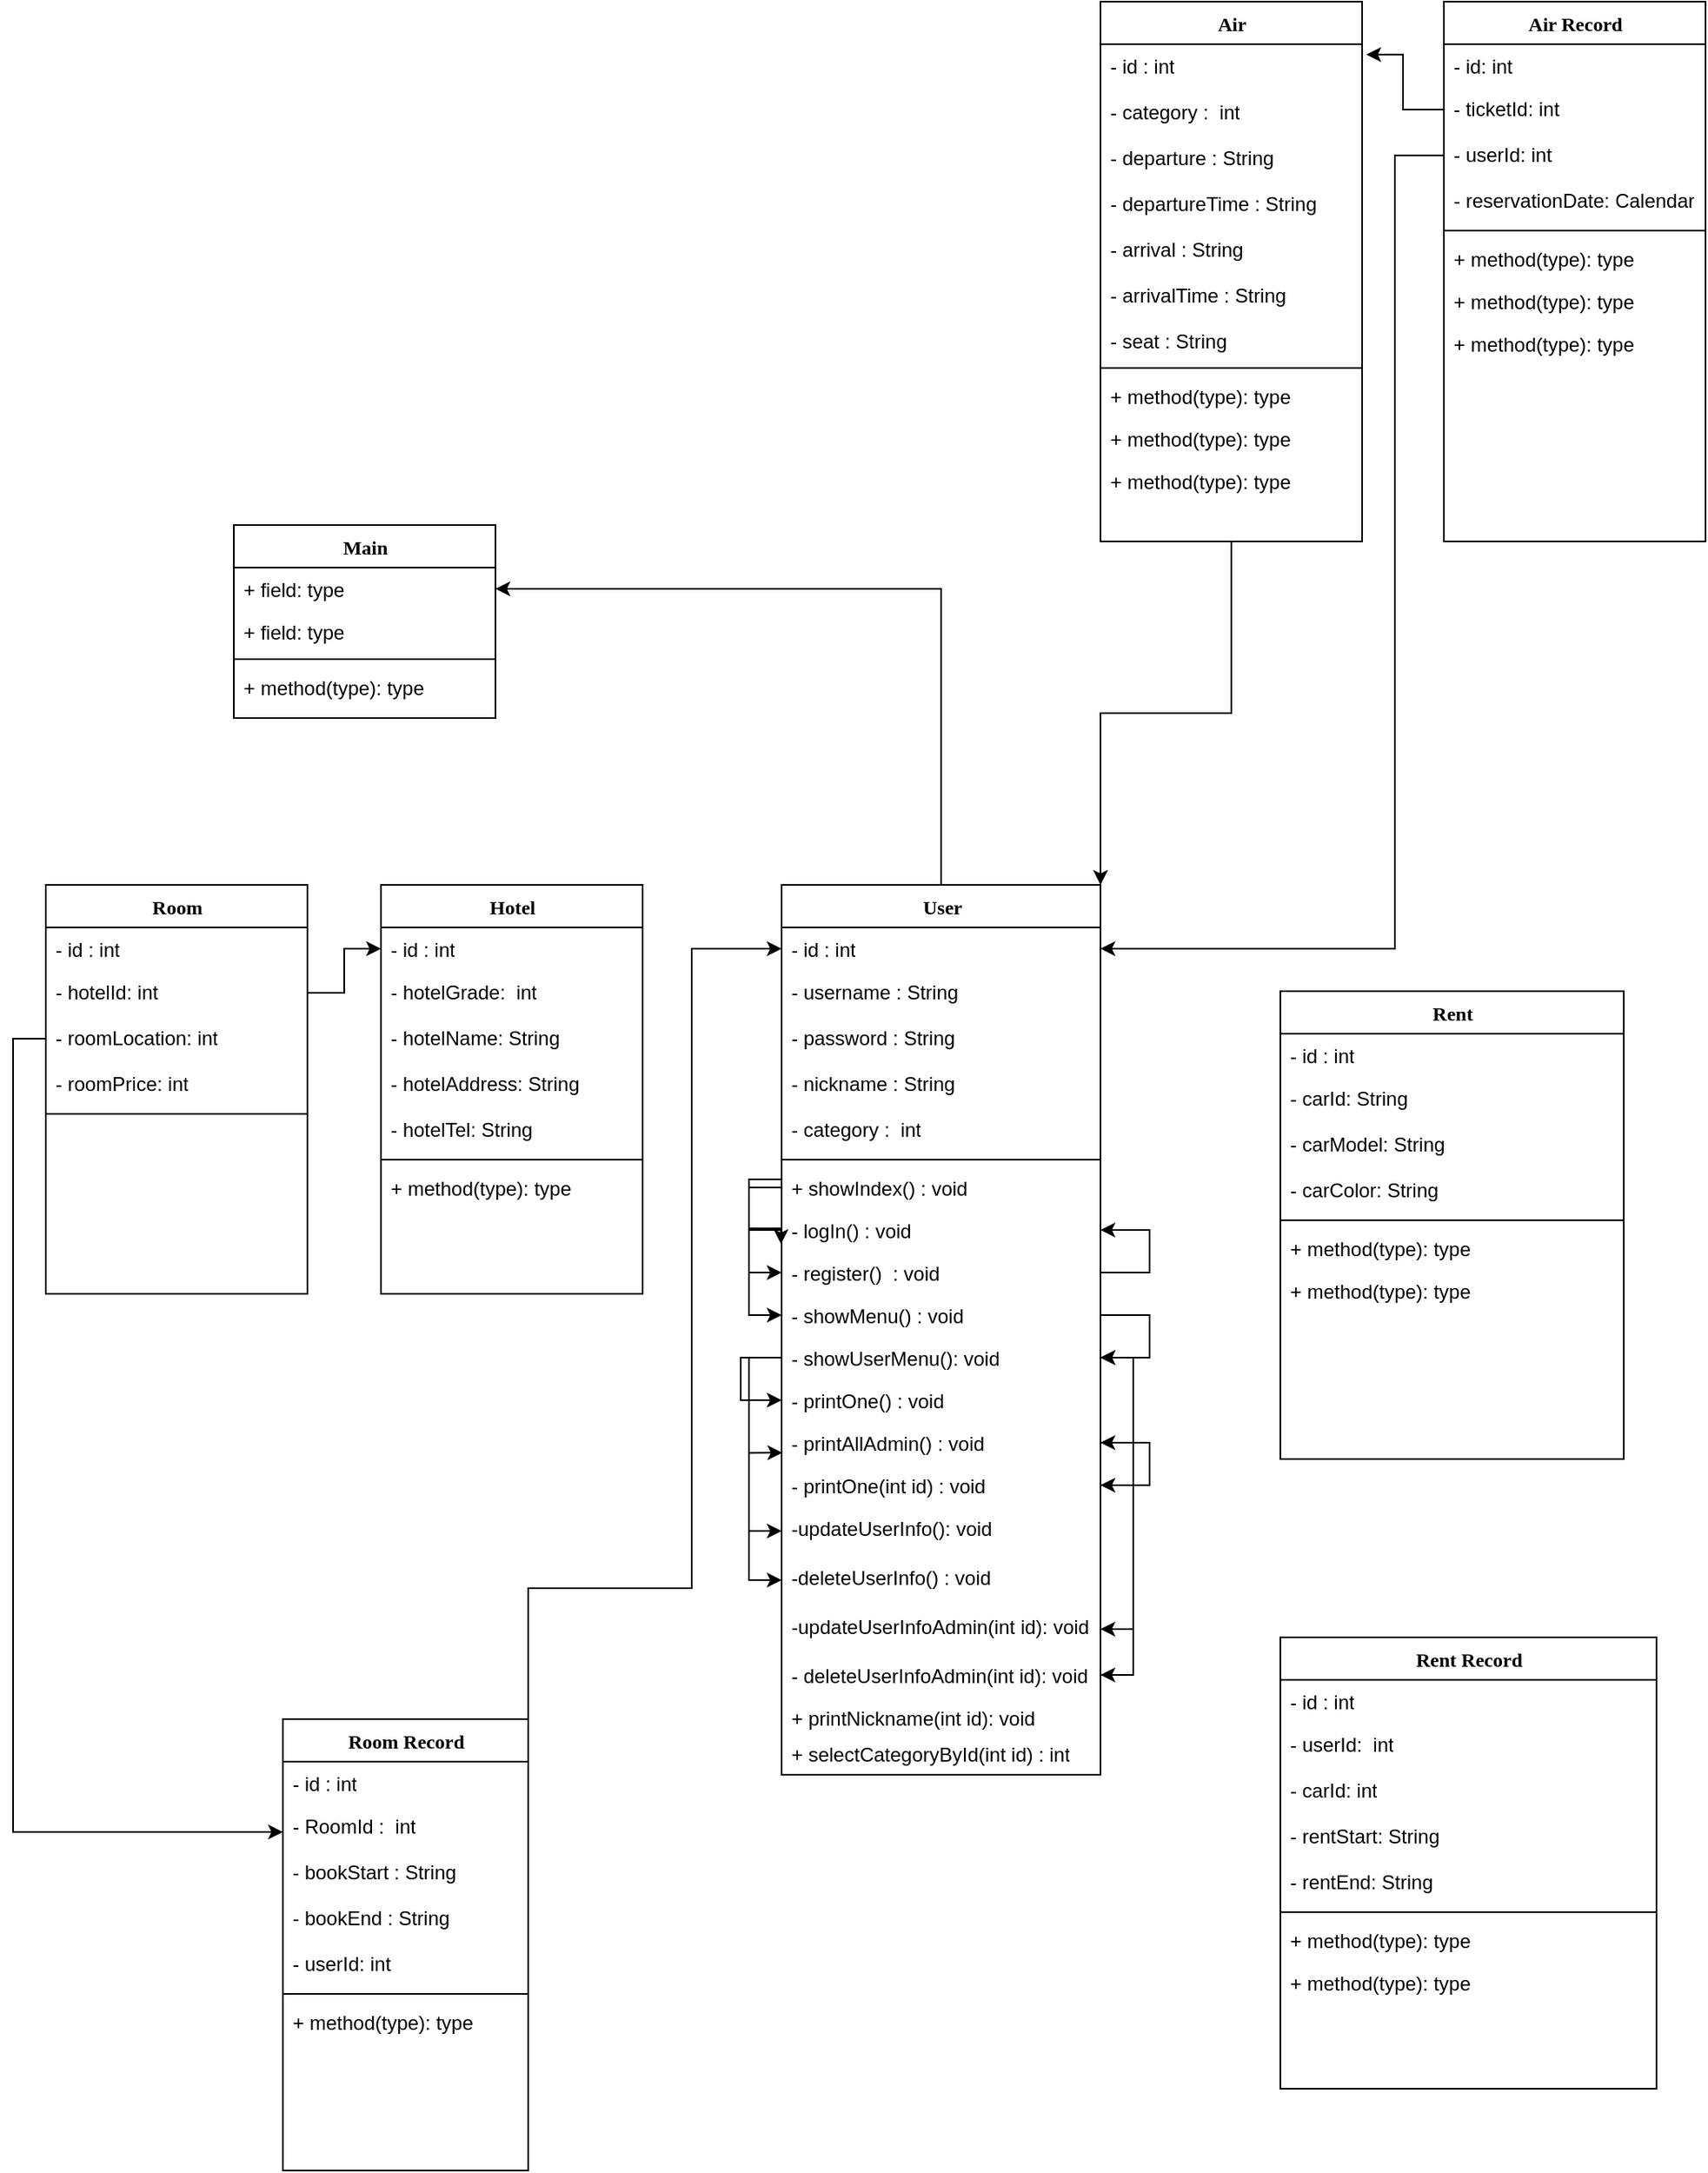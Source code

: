 <mxfile version="17.2.4" type="github">
  <diagram name="Page-1" id="6133507b-19e7-1e82-6fc7-422aa6c4b21f">
    <mxGraphModel dx="2246" dy="1398" grid="1" gridSize="10" guides="1" tooltips="1" connect="1" arrows="1" fold="1" page="1" pageScale="1" pageWidth="1100" pageHeight="850" background="none" math="0" shadow="0">
      <root>
        <mxCell id="0" />
        <mxCell id="1" parent="0" />
        <mxCell id="235556782a83e6d0-1" value="Room Record" style="swimlane;html=1;fontStyle=1;align=center;verticalAlign=top;childLayout=stackLayout;horizontal=1;startSize=26;horizontalStack=0;resizeParent=1;resizeLast=0;collapsible=1;marginBottom=0;swimlaneFillColor=#ffffff;rounded=0;shadow=0;comic=0;labelBackgroundColor=none;strokeWidth=1;fillColor=none;fontFamily=Verdana;fontSize=12" parent="1" vertex="1">
          <mxGeometry x="170" y="870" width="150" height="276" as="geometry" />
        </mxCell>
        <mxCell id="_0c4o1B5KgxvpBEdfp1l-68" value="- id : int" style="text;html=1;strokeColor=none;fillColor=none;align=left;verticalAlign=top;spacingLeft=4;spacingRight=4;whiteSpace=wrap;overflow=hidden;rotatable=0;points=[[0,0.5],[1,0.5]];portConstraint=eastwest;" vertex="1" parent="235556782a83e6d0-1">
          <mxGeometry y="26" width="150" height="26" as="geometry" />
        </mxCell>
        <mxCell id="_0c4o1B5KgxvpBEdfp1l-69" value="- RoomId :&amp;nbsp; int" style="text;html=1;strokeColor=none;fillColor=none;align=left;verticalAlign=top;spacingLeft=4;spacingRight=4;whiteSpace=wrap;overflow=hidden;rotatable=0;points=[[0,0.5],[1,0.5]];portConstraint=eastwest;" vertex="1" parent="235556782a83e6d0-1">
          <mxGeometry y="52" width="150" height="28" as="geometry" />
        </mxCell>
        <mxCell id="_0c4o1B5KgxvpBEdfp1l-72" value="- bookStart :&amp;nbsp;String" style="text;html=1;strokeColor=none;fillColor=none;align=left;verticalAlign=top;spacingLeft=4;spacingRight=4;whiteSpace=wrap;overflow=hidden;rotatable=0;points=[[0,0.5],[1,0.5]];portConstraint=eastwest;" vertex="1" parent="235556782a83e6d0-1">
          <mxGeometry y="80" width="150" height="28" as="geometry" />
        </mxCell>
        <mxCell id="_0c4o1B5KgxvpBEdfp1l-71" value="- bookEnd :&amp;nbsp;String" style="text;html=1;strokeColor=none;fillColor=none;align=left;verticalAlign=top;spacingLeft=4;spacingRight=4;whiteSpace=wrap;overflow=hidden;rotatable=0;points=[[0,0.5],[1,0.5]];portConstraint=eastwest;" vertex="1" parent="235556782a83e6d0-1">
          <mxGeometry y="108" width="150" height="28" as="geometry" />
        </mxCell>
        <mxCell id="_0c4o1B5KgxvpBEdfp1l-70" value="- userId: int&lt;span&gt;&lt;/span&gt;" style="text;html=1;strokeColor=none;fillColor=none;align=left;verticalAlign=top;spacingLeft=4;spacingRight=4;whiteSpace=wrap;overflow=hidden;rotatable=0;points=[[0,0.5],[1,0.5]];portConstraint=eastwest;" vertex="1" parent="235556782a83e6d0-1">
          <mxGeometry y="136" width="150" height="28" as="geometry" />
        </mxCell>
        <mxCell id="235556782a83e6d0-6" value="" style="line;html=1;strokeWidth=1;fillColor=none;align=left;verticalAlign=middle;spacingTop=-1;spacingLeft=3;spacingRight=3;rotatable=0;labelPosition=right;points=[];portConstraint=eastwest;" parent="235556782a83e6d0-1" vertex="1">
          <mxGeometry y="164" width="150" height="8" as="geometry" />
        </mxCell>
        <mxCell id="235556782a83e6d0-7" value="+ method(type): type" style="text;html=1;strokeColor=none;fillColor=none;align=left;verticalAlign=top;spacingLeft=4;spacingRight=4;whiteSpace=wrap;overflow=hidden;rotatable=0;points=[[0,0.5],[1,0.5]];portConstraint=eastwest;" parent="235556782a83e6d0-1" vertex="1">
          <mxGeometry y="172" width="150" height="26" as="geometry" />
        </mxCell>
        <mxCell id="iSK817gtKvxIzdDeoUnY-23" style="edgeStyle=orthogonalEdgeStyle;rounded=0;orthogonalLoop=1;jettySize=auto;html=1;entryX=1;entryY=0.5;entryDx=0;entryDy=0;" parent="1" source="78961159f06e98e8-17" target="iSK817gtKvxIzdDeoUnY-15" edge="1">
          <mxGeometry relative="1" as="geometry" />
        </mxCell>
        <mxCell id="78961159f06e98e8-17" value="User" style="swimlane;html=1;fontStyle=1;align=center;verticalAlign=top;childLayout=stackLayout;horizontal=1;startSize=26;horizontalStack=0;resizeParent=1;resizeLast=0;collapsible=1;marginBottom=0;swimlaneFillColor=#ffffff;rounded=0;shadow=0;comic=0;labelBackgroundColor=none;strokeWidth=1;fillColor=none;fontFamily=Verdana;fontSize=12" parent="1" vertex="1">
          <mxGeometry x="475" y="360" width="195" height="544" as="geometry">
            <mxRectangle x="480" y="420" width="60" height="26" as="alternateBounds" />
          </mxGeometry>
        </mxCell>
        <mxCell id="78961159f06e98e8-23" value="- id : int" style="text;html=1;strokeColor=none;fillColor=none;align=left;verticalAlign=top;spacingLeft=4;spacingRight=4;whiteSpace=wrap;overflow=hidden;rotatable=0;points=[[0,0.5],[1,0.5]];portConstraint=eastwest;" parent="78961159f06e98e8-17" vertex="1">
          <mxGeometry y="26" width="195" height="26" as="geometry" />
        </mxCell>
        <mxCell id="78961159f06e98e8-24" value="- username :&amp;nbsp;String&lt;br&gt;&lt;br&gt;" style="text;html=1;strokeColor=none;fillColor=none;align=left;verticalAlign=top;spacingLeft=4;spacingRight=4;whiteSpace=wrap;overflow=hidden;rotatable=0;points=[[0,0.5],[1,0.5]];portConstraint=eastwest;" parent="78961159f06e98e8-17" vertex="1">
          <mxGeometry y="52" width="195" height="28" as="geometry" />
        </mxCell>
        <mxCell id="_0c4o1B5KgxvpBEdfp1l-8" value="- password :&amp;nbsp;String" style="text;html=1;strokeColor=none;fillColor=none;align=left;verticalAlign=top;spacingLeft=4;spacingRight=4;whiteSpace=wrap;overflow=hidden;rotatable=0;points=[[0,0.5],[1,0.5]];portConstraint=eastwest;" vertex="1" parent="78961159f06e98e8-17">
          <mxGeometry y="80" width="195" height="28" as="geometry" />
        </mxCell>
        <mxCell id="_0c4o1B5KgxvpBEdfp1l-7" value="- nickname :&amp;nbsp;String&lt;span style=&quot;white-space: pre&quot;&gt;	&lt;/span&gt;&lt;span style=&quot;white-space: pre&quot;&gt;	&lt;/span&gt;" style="text;html=1;strokeColor=none;fillColor=none;align=left;verticalAlign=top;spacingLeft=4;spacingRight=4;whiteSpace=wrap;overflow=hidden;rotatable=0;points=[[0,0.5],[1,0.5]];portConstraint=eastwest;" vertex="1" parent="78961159f06e98e8-17">
          <mxGeometry y="108" width="195" height="28" as="geometry" />
        </mxCell>
        <mxCell id="_0c4o1B5KgxvpBEdfp1l-6" value="- category :&amp;nbsp; int" style="text;html=1;strokeColor=none;fillColor=none;align=left;verticalAlign=top;spacingLeft=4;spacingRight=4;whiteSpace=wrap;overflow=hidden;rotatable=0;points=[[0,0.5],[1,0.5]];portConstraint=eastwest;" vertex="1" parent="78961159f06e98e8-17">
          <mxGeometry y="136" width="195" height="28" as="geometry" />
        </mxCell>
        <mxCell id="78961159f06e98e8-19" value="" style="line;html=1;strokeWidth=1;fillColor=none;align=left;verticalAlign=middle;spacingTop=-1;spacingLeft=3;spacingRight=3;rotatable=0;labelPosition=right;points=[];portConstraint=eastwest;" parent="78961159f06e98e8-17" vertex="1">
          <mxGeometry y="164" width="195" height="8" as="geometry" />
        </mxCell>
        <mxCell id="_0c4o1B5KgxvpBEdfp1l-23" style="edgeStyle=orthogonalEdgeStyle;rounded=0;orthogonalLoop=1;jettySize=auto;html=1;entryX=-0.002;entryY=0.83;entryDx=0;entryDy=0;entryPerimeter=0;" edge="1" parent="78961159f06e98e8-17" source="78961159f06e98e8-27" target="_0c4o1B5KgxvpBEdfp1l-9">
          <mxGeometry relative="1" as="geometry">
            <Array as="points">
              <mxPoint x="-20" y="180" />
              <mxPoint x="-20" y="210" />
              <mxPoint y="210" />
            </Array>
          </mxGeometry>
        </mxCell>
        <mxCell id="_0c4o1B5KgxvpBEdfp1l-24" style="edgeStyle=orthogonalEdgeStyle;rounded=0;orthogonalLoop=1;jettySize=auto;html=1;exitX=0;exitY=0.5;exitDx=0;exitDy=0;entryX=0;entryY=0.5;entryDx=0;entryDy=0;" edge="1" parent="78961159f06e98e8-17" source="78961159f06e98e8-27" target="_0c4o1B5KgxvpBEdfp1l-11">
          <mxGeometry relative="1" as="geometry" />
        </mxCell>
        <mxCell id="78961159f06e98e8-27" value="+ showIndex() : void" style="text;html=1;strokeColor=none;fillColor=none;align=left;verticalAlign=top;spacingLeft=4;spacingRight=4;whiteSpace=wrap;overflow=hidden;rotatable=0;points=[[0,0.5],[1,0.5]];portConstraint=eastwest;" parent="78961159f06e98e8-17" vertex="1">
          <mxGeometry y="172" width="195" height="26" as="geometry" />
        </mxCell>
        <mxCell id="_0c4o1B5KgxvpBEdfp1l-26" style="edgeStyle=orthogonalEdgeStyle;rounded=0;orthogonalLoop=1;jettySize=auto;html=1;exitX=0;exitY=0.5;exitDx=0;exitDy=0;entryX=0;entryY=0.5;entryDx=0;entryDy=0;" edge="1" parent="78961159f06e98e8-17" source="_0c4o1B5KgxvpBEdfp1l-9" target="_0c4o1B5KgxvpBEdfp1l-10">
          <mxGeometry relative="1" as="geometry" />
        </mxCell>
        <mxCell id="_0c4o1B5KgxvpBEdfp1l-9" value="-&amp;nbsp;logIn() : void" style="text;html=1;strokeColor=none;fillColor=none;align=left;verticalAlign=top;spacingLeft=4;spacingRight=4;whiteSpace=wrap;overflow=hidden;rotatable=0;points=[[0,0.5],[1,0.5]];portConstraint=eastwest;" vertex="1" parent="78961159f06e98e8-17">
          <mxGeometry y="198" width="195" height="26" as="geometry" />
        </mxCell>
        <mxCell id="_0c4o1B5KgxvpBEdfp1l-25" style="edgeStyle=orthogonalEdgeStyle;rounded=0;orthogonalLoop=1;jettySize=auto;html=1;exitX=1;exitY=0.5;exitDx=0;exitDy=0;entryX=1;entryY=0.5;entryDx=0;entryDy=0;" edge="1" parent="78961159f06e98e8-17" source="_0c4o1B5KgxvpBEdfp1l-11" target="_0c4o1B5KgxvpBEdfp1l-9">
          <mxGeometry relative="1" as="geometry">
            <Array as="points">
              <mxPoint x="225" y="237" />
              <mxPoint x="225" y="211" />
            </Array>
          </mxGeometry>
        </mxCell>
        <mxCell id="_0c4o1B5KgxvpBEdfp1l-11" value="-&amp;nbsp;register()&amp;nbsp; : void" style="text;html=1;strokeColor=none;fillColor=none;align=left;verticalAlign=top;spacingLeft=4;spacingRight=4;whiteSpace=wrap;overflow=hidden;rotatable=0;points=[[0,0.5],[1,0.5]];portConstraint=eastwest;" vertex="1" parent="78961159f06e98e8-17">
          <mxGeometry y="224" width="195" height="26" as="geometry" />
        </mxCell>
        <mxCell id="_0c4o1B5KgxvpBEdfp1l-27" style="edgeStyle=orthogonalEdgeStyle;rounded=0;orthogonalLoop=1;jettySize=auto;html=1;exitX=1;exitY=0.5;exitDx=0;exitDy=0;entryX=1;entryY=0.5;entryDx=0;entryDy=0;" edge="1" parent="78961159f06e98e8-17" source="_0c4o1B5KgxvpBEdfp1l-10" target="_0c4o1B5KgxvpBEdfp1l-15">
          <mxGeometry relative="1" as="geometry">
            <Array as="points">
              <mxPoint x="225" y="263" />
              <mxPoint x="225" y="289" />
            </Array>
          </mxGeometry>
        </mxCell>
        <mxCell id="_0c4o1B5KgxvpBEdfp1l-10" value="-&amp;nbsp;showMenu() : void" style="text;html=1;strokeColor=none;fillColor=none;align=left;verticalAlign=top;spacingLeft=4;spacingRight=4;whiteSpace=wrap;overflow=hidden;rotatable=0;points=[[0,0.5],[1,0.5]];portConstraint=eastwest;" vertex="1" parent="78961159f06e98e8-17">
          <mxGeometry y="250" width="195" height="26" as="geometry" />
        </mxCell>
        <mxCell id="_0c4o1B5KgxvpBEdfp1l-28" style="edgeStyle=orthogonalEdgeStyle;rounded=0;orthogonalLoop=1;jettySize=auto;html=1;exitX=0;exitY=0.5;exitDx=0;exitDy=0;entryX=0.002;entryY=0.737;entryDx=0;entryDy=0;entryPerimeter=0;" edge="1" parent="78961159f06e98e8-17" source="_0c4o1B5KgxvpBEdfp1l-15" target="_0c4o1B5KgxvpBEdfp1l-13">
          <mxGeometry relative="1" as="geometry" />
        </mxCell>
        <mxCell id="_0c4o1B5KgxvpBEdfp1l-29" style="edgeStyle=orthogonalEdgeStyle;rounded=0;orthogonalLoop=1;jettySize=auto;html=1;exitX=0;exitY=0.5;exitDx=0;exitDy=0;entryX=0;entryY=0.5;entryDx=0;entryDy=0;" edge="1" parent="78961159f06e98e8-17" source="_0c4o1B5KgxvpBEdfp1l-15" target="_0c4o1B5KgxvpBEdfp1l-21">
          <mxGeometry relative="1" as="geometry" />
        </mxCell>
        <mxCell id="_0c4o1B5KgxvpBEdfp1l-30" style="edgeStyle=orthogonalEdgeStyle;rounded=0;orthogonalLoop=1;jettySize=auto;html=1;exitX=0;exitY=0.5;exitDx=0;exitDy=0;entryX=0;entryY=0.5;entryDx=0;entryDy=0;" edge="1" parent="78961159f06e98e8-17" source="_0c4o1B5KgxvpBEdfp1l-15" target="_0c4o1B5KgxvpBEdfp1l-20">
          <mxGeometry relative="1" as="geometry" />
        </mxCell>
        <mxCell id="_0c4o1B5KgxvpBEdfp1l-33" style="edgeStyle=orthogonalEdgeStyle;rounded=0;orthogonalLoop=1;jettySize=auto;html=1;exitX=0;exitY=0.5;exitDx=0;exitDy=0;entryX=0;entryY=0.5;entryDx=0;entryDy=0;" edge="1" parent="78961159f06e98e8-17" source="_0c4o1B5KgxvpBEdfp1l-15" target="_0c4o1B5KgxvpBEdfp1l-14">
          <mxGeometry relative="1" as="geometry">
            <Array as="points">
              <mxPoint x="-25" y="289" />
              <mxPoint x="-25" y="315" />
            </Array>
          </mxGeometry>
        </mxCell>
        <mxCell id="_0c4o1B5KgxvpBEdfp1l-15" value="-&amp;nbsp;showUserMenu(): void" style="text;html=1;strokeColor=none;fillColor=none;align=left;verticalAlign=top;spacingLeft=4;spacingRight=4;whiteSpace=wrap;overflow=hidden;rotatable=0;points=[[0,0.5],[1,0.5]];portConstraint=eastwest;" vertex="1" parent="78961159f06e98e8-17">
          <mxGeometry y="276" width="195" height="26" as="geometry" />
        </mxCell>
        <mxCell id="_0c4o1B5KgxvpBEdfp1l-14" value="-&amp;nbsp;printOne() : void" style="text;html=1;strokeColor=none;fillColor=none;align=left;verticalAlign=top;spacingLeft=4;spacingRight=4;whiteSpace=wrap;overflow=hidden;rotatable=0;points=[[0,0.5],[1,0.5]];portConstraint=eastwest;" vertex="1" parent="78961159f06e98e8-17">
          <mxGeometry y="302" width="195" height="26" as="geometry" />
        </mxCell>
        <mxCell id="_0c4o1B5KgxvpBEdfp1l-31" style="edgeStyle=orthogonalEdgeStyle;rounded=0;orthogonalLoop=1;jettySize=auto;html=1;exitX=1;exitY=0.5;exitDx=0;exitDy=0;entryX=1;entryY=0.5;entryDx=0;entryDy=0;" edge="1" parent="78961159f06e98e8-17" source="_0c4o1B5KgxvpBEdfp1l-13" target="_0c4o1B5KgxvpBEdfp1l-12">
          <mxGeometry relative="1" as="geometry">
            <Array as="points">
              <mxPoint x="225" y="341" />
              <mxPoint x="225" y="367" />
            </Array>
          </mxGeometry>
        </mxCell>
        <mxCell id="_0c4o1B5KgxvpBEdfp1l-13" value="-&amp;nbsp;printAllAdmin() : void" style="text;html=1;strokeColor=none;fillColor=none;align=left;verticalAlign=top;spacingLeft=4;spacingRight=4;whiteSpace=wrap;overflow=hidden;rotatable=0;points=[[0,0.5],[1,0.5]];portConstraint=eastwest;" vertex="1" parent="78961159f06e98e8-17">
          <mxGeometry y="328" width="195" height="26" as="geometry" />
        </mxCell>
        <mxCell id="_0c4o1B5KgxvpBEdfp1l-34" style="edgeStyle=orthogonalEdgeStyle;rounded=0;orthogonalLoop=1;jettySize=auto;html=1;exitX=1;exitY=0.5;exitDx=0;exitDy=0;entryX=1;entryY=0.5;entryDx=0;entryDy=0;" edge="1" parent="78961159f06e98e8-17" source="_0c4o1B5KgxvpBEdfp1l-12" target="_0c4o1B5KgxvpBEdfp1l-19">
          <mxGeometry relative="1" as="geometry" />
        </mxCell>
        <mxCell id="_0c4o1B5KgxvpBEdfp1l-35" style="edgeStyle=orthogonalEdgeStyle;rounded=0;orthogonalLoop=1;jettySize=auto;html=1;exitX=1;exitY=0.5;exitDx=0;exitDy=0;entryX=1;entryY=0.5;entryDx=0;entryDy=0;" edge="1" parent="78961159f06e98e8-17" source="_0c4o1B5KgxvpBEdfp1l-12" target="_0c4o1B5KgxvpBEdfp1l-18">
          <mxGeometry relative="1" as="geometry" />
        </mxCell>
        <mxCell id="_0c4o1B5KgxvpBEdfp1l-36" style="edgeStyle=orthogonalEdgeStyle;rounded=0;orthogonalLoop=1;jettySize=auto;html=1;exitX=1;exitY=0.5;exitDx=0;exitDy=0;entryX=1;entryY=0.5;entryDx=0;entryDy=0;" edge="1" parent="78961159f06e98e8-17" source="_0c4o1B5KgxvpBEdfp1l-12" target="_0c4o1B5KgxvpBEdfp1l-13">
          <mxGeometry relative="1" as="geometry">
            <Array as="points">
              <mxPoint x="225" y="367" />
              <mxPoint x="225" y="341" />
            </Array>
          </mxGeometry>
        </mxCell>
        <mxCell id="_0c4o1B5KgxvpBEdfp1l-12" value="-&amp;nbsp;printOne(int id) : void" style="text;html=1;strokeColor=none;fillColor=none;align=left;verticalAlign=top;spacingLeft=4;spacingRight=4;whiteSpace=wrap;overflow=hidden;rotatable=0;points=[[0,0.5],[1,0.5]];portConstraint=eastwest;" vertex="1" parent="78961159f06e98e8-17">
          <mxGeometry y="354" width="195" height="26" as="geometry" />
        </mxCell>
        <mxCell id="_0c4o1B5KgxvpBEdfp1l-21" value="-updateUserInfo(): void" style="text;html=1;strokeColor=none;fillColor=none;align=left;verticalAlign=top;spacingLeft=4;spacingRight=4;whiteSpace=wrap;overflow=hidden;rotatable=0;points=[[0,0.5],[1,0.5]];portConstraint=eastwest;" vertex="1" parent="78961159f06e98e8-17">
          <mxGeometry y="380" width="195" height="30" as="geometry" />
        </mxCell>
        <mxCell id="_0c4o1B5KgxvpBEdfp1l-20" value="-deleteUserInfo() : void" style="text;html=1;strokeColor=none;fillColor=none;align=left;verticalAlign=top;spacingLeft=4;spacingRight=4;whiteSpace=wrap;overflow=hidden;rotatable=0;points=[[0,0.5],[1,0.5]];portConstraint=eastwest;" vertex="1" parent="78961159f06e98e8-17">
          <mxGeometry y="410" width="195" height="30" as="geometry" />
        </mxCell>
        <mxCell id="_0c4o1B5KgxvpBEdfp1l-19" value="-updateUserInfoAdmin(int id): void" style="text;html=1;strokeColor=none;fillColor=none;align=left;verticalAlign=top;spacingLeft=4;spacingRight=4;whiteSpace=wrap;overflow=hidden;rotatable=0;points=[[0,0.5],[1,0.5]];portConstraint=eastwest;" vertex="1" parent="78961159f06e98e8-17">
          <mxGeometry y="440" width="195" height="30" as="geometry" />
        </mxCell>
        <mxCell id="_0c4o1B5KgxvpBEdfp1l-37" style="edgeStyle=orthogonalEdgeStyle;rounded=0;orthogonalLoop=1;jettySize=auto;html=1;exitX=1;exitY=0.5;exitDx=0;exitDy=0;entryX=1;entryY=0.5;entryDx=0;entryDy=0;" edge="1" parent="78961159f06e98e8-17" source="_0c4o1B5KgxvpBEdfp1l-18" target="_0c4o1B5KgxvpBEdfp1l-15">
          <mxGeometry relative="1" as="geometry" />
        </mxCell>
        <mxCell id="_0c4o1B5KgxvpBEdfp1l-18" value="-&amp;nbsp;deleteUserInfoAdmin(int id): void" style="text;html=1;strokeColor=none;fillColor=none;align=left;verticalAlign=top;spacingLeft=4;spacingRight=4;whiteSpace=wrap;overflow=hidden;rotatable=0;points=[[0,0.5],[1,0.5]];portConstraint=eastwest;" vertex="1" parent="78961159f06e98e8-17">
          <mxGeometry y="470" width="195" height="26" as="geometry" />
        </mxCell>
        <mxCell id="_0c4o1B5KgxvpBEdfp1l-17" value="+ printNickname(int id): void" style="text;html=1;strokeColor=none;fillColor=none;align=left;verticalAlign=top;spacingLeft=4;spacingRight=4;whiteSpace=wrap;overflow=hidden;rotatable=0;points=[[0,0.5],[1,0.5]];portConstraint=eastwest;" vertex="1" parent="78961159f06e98e8-17">
          <mxGeometry y="496" width="195" height="26" as="geometry" />
        </mxCell>
        <mxCell id="78961159f06e98e8-43" value="Air Record" style="swimlane;html=1;fontStyle=1;align=center;verticalAlign=top;childLayout=stackLayout;horizontal=1;startSize=26;horizontalStack=0;resizeParent=1;resizeLast=0;collapsible=1;marginBottom=0;swimlaneFillColor=#ffffff;rounded=0;shadow=0;comic=0;labelBackgroundColor=none;strokeWidth=1;fillColor=none;fontFamily=Verdana;fontSize=12" parent="1" vertex="1">
          <mxGeometry x="880" y="-180.0" width="160" height="330" as="geometry" />
        </mxCell>
        <mxCell id="_0c4o1B5KgxvpBEdfp1l-59" value="-&amp;nbsp;id: int" style="text;html=1;strokeColor=none;fillColor=none;align=left;verticalAlign=top;spacingLeft=4;spacingRight=4;whiteSpace=wrap;overflow=hidden;rotatable=0;points=[[0,0.5],[1,0.5]];portConstraint=eastwest;" vertex="1" parent="78961159f06e98e8-43">
          <mxGeometry y="26" width="160" height="26" as="geometry" />
        </mxCell>
        <mxCell id="_0c4o1B5KgxvpBEdfp1l-58" value="- ticketId:&amp;nbsp;int" style="text;html=1;strokeColor=none;fillColor=none;align=left;verticalAlign=top;spacingLeft=4;spacingRight=4;whiteSpace=wrap;overflow=hidden;rotatable=0;points=[[0,0.5],[1,0.5]];portConstraint=eastwest;" vertex="1" parent="78961159f06e98e8-43">
          <mxGeometry y="52" width="160" height="28" as="geometry" />
        </mxCell>
        <mxCell id="_0c4o1B5KgxvpBEdfp1l-57" value="- userId:&amp;nbsp;int" style="text;html=1;strokeColor=none;fillColor=none;align=left;verticalAlign=top;spacingLeft=4;spacingRight=4;whiteSpace=wrap;overflow=hidden;rotatable=0;points=[[0,0.5],[1,0.5]];portConstraint=eastwest;" vertex="1" parent="78961159f06e98e8-43">
          <mxGeometry y="80" width="160" height="28" as="geometry" />
        </mxCell>
        <mxCell id="_0c4o1B5KgxvpBEdfp1l-56" value="- reservationDate:&amp;nbsp;Calendar" style="text;html=1;strokeColor=none;fillColor=none;align=left;verticalAlign=top;spacingLeft=4;spacingRight=4;whiteSpace=wrap;overflow=hidden;rotatable=0;points=[[0,0.5],[1,0.5]];portConstraint=eastwest;" vertex="1" parent="78961159f06e98e8-43">
          <mxGeometry y="108" width="160" height="28" as="geometry" />
        </mxCell>
        <mxCell id="78961159f06e98e8-51" value="" style="line;html=1;strokeWidth=1;fillColor=none;align=left;verticalAlign=middle;spacingTop=-1;spacingLeft=3;spacingRight=3;rotatable=0;labelPosition=right;points=[];portConstraint=eastwest;" parent="78961159f06e98e8-43" vertex="1">
          <mxGeometry y="136" width="160" height="8" as="geometry" />
        </mxCell>
        <mxCell id="78961159f06e98e8-52" value="+ method(type): type" style="text;html=1;strokeColor=none;fillColor=none;align=left;verticalAlign=top;spacingLeft=4;spacingRight=4;whiteSpace=wrap;overflow=hidden;rotatable=0;points=[[0,0.5],[1,0.5]];portConstraint=eastwest;" parent="78961159f06e98e8-43" vertex="1">
          <mxGeometry y="144" width="160" height="26" as="geometry" />
        </mxCell>
        <mxCell id="b94bc138ca980ef-2" value="+ method(type): type" style="text;html=1;strokeColor=none;fillColor=none;align=left;verticalAlign=top;spacingLeft=4;spacingRight=4;whiteSpace=wrap;overflow=hidden;rotatable=0;points=[[0,0.5],[1,0.5]];portConstraint=eastwest;" parent="78961159f06e98e8-43" vertex="1">
          <mxGeometry y="170" width="160" height="26" as="geometry" />
        </mxCell>
        <mxCell id="b94bc138ca980ef-3" value="+ method(type): type" style="text;html=1;strokeColor=none;fillColor=none;align=left;verticalAlign=top;spacingLeft=4;spacingRight=4;whiteSpace=wrap;overflow=hidden;rotatable=0;points=[[0,0.5],[1,0.5]];portConstraint=eastwest;" parent="78961159f06e98e8-43" vertex="1">
          <mxGeometry y="196" width="160" height="26" as="geometry" />
        </mxCell>
        <mxCell id="78961159f06e98e8-69" value="Room" style="swimlane;html=1;fontStyle=1;align=center;verticalAlign=top;childLayout=stackLayout;horizontal=1;startSize=26;horizontalStack=0;resizeParent=1;resizeLast=0;collapsible=1;marginBottom=0;swimlaneFillColor=#ffffff;rounded=0;shadow=0;comic=0;labelBackgroundColor=none;strokeWidth=1;fillColor=none;fontFamily=Verdana;fontSize=12" parent="1" vertex="1">
          <mxGeometry x="25" y="360" width="160" height="250" as="geometry" />
        </mxCell>
        <mxCell id="_0c4o1B5KgxvpBEdfp1l-75" value="- id : int" style="text;html=1;strokeColor=none;fillColor=none;align=left;verticalAlign=top;spacingLeft=4;spacingRight=4;whiteSpace=wrap;overflow=hidden;rotatable=0;points=[[0,0.5],[1,0.5]];portConstraint=eastwest;" vertex="1" parent="78961159f06e98e8-69">
          <mxGeometry y="26" width="160" height="26" as="geometry" />
        </mxCell>
        <mxCell id="_0c4o1B5KgxvpBEdfp1l-79" value="- hotelId: int&lt;span&gt;&lt;/span&gt;" style="text;html=1;strokeColor=none;fillColor=none;align=left;verticalAlign=top;spacingLeft=4;spacingRight=4;whiteSpace=wrap;overflow=hidden;rotatable=0;points=[[0,0.5],[1,0.5]];portConstraint=eastwest;" vertex="1" parent="78961159f06e98e8-69">
          <mxGeometry y="52" width="160" height="28" as="geometry" />
        </mxCell>
        <mxCell id="_0c4o1B5KgxvpBEdfp1l-78" value="- roomLocation:&amp;nbsp;int" style="text;html=1;strokeColor=none;fillColor=none;align=left;verticalAlign=top;spacingLeft=4;spacingRight=4;whiteSpace=wrap;overflow=hidden;rotatable=0;points=[[0,0.5],[1,0.5]];portConstraint=eastwest;" vertex="1" parent="78961159f06e98e8-69">
          <mxGeometry y="80" width="160" height="28" as="geometry" />
        </mxCell>
        <mxCell id="_0c4o1B5KgxvpBEdfp1l-77" value="- roomPrice: int" style="text;html=1;strokeColor=none;fillColor=none;align=left;verticalAlign=top;spacingLeft=4;spacingRight=4;whiteSpace=wrap;overflow=hidden;rotatable=0;points=[[0,0.5],[1,0.5]];portConstraint=eastwest;" vertex="1" parent="78961159f06e98e8-69">
          <mxGeometry y="108" width="160" height="28" as="geometry" />
        </mxCell>
        <mxCell id="78961159f06e98e8-77" value="" style="line;html=1;strokeWidth=1;fillColor=none;align=left;verticalAlign=middle;spacingTop=-1;spacingLeft=3;spacingRight=3;rotatable=0;labelPosition=right;points=[];portConstraint=eastwest;" parent="78961159f06e98e8-69" vertex="1">
          <mxGeometry y="136" width="160" height="8" as="geometry" />
        </mxCell>
        <mxCell id="_0c4o1B5KgxvpBEdfp1l-80" style="edgeStyle=orthogonalEdgeStyle;rounded=0;orthogonalLoop=1;jettySize=auto;html=1;exitX=1;exitY=0.5;exitDx=0;exitDy=0;" edge="1" parent="78961159f06e98e8-69" source="_0c4o1B5KgxvpBEdfp1l-79" target="_0c4o1B5KgxvpBEdfp1l-79">
          <mxGeometry relative="1" as="geometry" />
        </mxCell>
        <mxCell id="78961159f06e98e8-82" value="Rent Record" style="swimlane;html=1;fontStyle=1;align=center;verticalAlign=top;childLayout=stackLayout;horizontal=1;startSize=26;horizontalStack=0;resizeParent=1;resizeLast=0;collapsible=1;marginBottom=0;swimlaneFillColor=#ffffff;rounded=0;shadow=0;comic=0;labelBackgroundColor=none;strokeWidth=1;fillColor=none;fontFamily=Verdana;fontSize=12" parent="1" vertex="1">
          <mxGeometry x="780" y="820" width="230" height="276" as="geometry" />
        </mxCell>
        <mxCell id="_0c4o1B5KgxvpBEdfp1l-96" value="- id : int" style="text;html=1;strokeColor=none;fillColor=none;align=left;verticalAlign=top;spacingLeft=4;spacingRight=4;whiteSpace=wrap;overflow=hidden;rotatable=0;points=[[0,0.5],[1,0.5]];portConstraint=eastwest;" vertex="1" parent="78961159f06e98e8-82">
          <mxGeometry y="26" width="230" height="26" as="geometry" />
        </mxCell>
        <mxCell id="_0c4o1B5KgxvpBEdfp1l-100" value="- userId:&amp;nbsp; int" style="text;html=1;strokeColor=none;fillColor=none;align=left;verticalAlign=top;spacingLeft=4;spacingRight=4;whiteSpace=wrap;overflow=hidden;rotatable=0;points=[[0,0.5],[1,0.5]];portConstraint=eastwest;" vertex="1" parent="78961159f06e98e8-82">
          <mxGeometry y="52" width="230" height="28" as="geometry" />
        </mxCell>
        <mxCell id="_0c4o1B5KgxvpBEdfp1l-99" value="- carId:&amp;nbsp;int&lt;span&gt;&lt;/span&gt;&lt;span&gt;&lt;/span&gt;" style="text;html=1;strokeColor=none;fillColor=none;align=left;verticalAlign=top;spacingLeft=4;spacingRight=4;whiteSpace=wrap;overflow=hidden;rotatable=0;points=[[0,0.5],[1,0.5]];portConstraint=eastwest;" vertex="1" parent="78961159f06e98e8-82">
          <mxGeometry y="80" width="230" height="28" as="geometry" />
        </mxCell>
        <mxCell id="_0c4o1B5KgxvpBEdfp1l-98" value="- rentStart:&amp;nbsp;String" style="text;html=1;strokeColor=none;fillColor=none;align=left;verticalAlign=top;spacingLeft=4;spacingRight=4;whiteSpace=wrap;overflow=hidden;rotatable=0;points=[[0,0.5],[1,0.5]];portConstraint=eastwest;" vertex="1" parent="78961159f06e98e8-82">
          <mxGeometry y="108" width="230" height="28" as="geometry" />
        </mxCell>
        <mxCell id="_0c4o1B5KgxvpBEdfp1l-97" value="- rentEnd:&amp;nbsp;String&lt;br&gt;" style="text;html=1;strokeColor=none;fillColor=none;align=left;verticalAlign=top;spacingLeft=4;spacingRight=4;whiteSpace=wrap;overflow=hidden;rotatable=0;points=[[0,0.5],[1,0.5]];portConstraint=eastwest;" vertex="1" parent="78961159f06e98e8-82">
          <mxGeometry y="136" width="230" height="28" as="geometry" />
        </mxCell>
        <mxCell id="78961159f06e98e8-90" value="" style="line;html=1;strokeWidth=1;fillColor=none;align=left;verticalAlign=middle;spacingTop=-1;spacingLeft=3;spacingRight=3;rotatable=0;labelPosition=right;points=[];portConstraint=eastwest;" parent="78961159f06e98e8-82" vertex="1">
          <mxGeometry y="164" width="230" height="8" as="geometry" />
        </mxCell>
        <mxCell id="78961159f06e98e8-94" value="+ method(type): type" style="text;html=1;strokeColor=none;fillColor=none;align=left;verticalAlign=top;spacingLeft=4;spacingRight=4;whiteSpace=wrap;overflow=hidden;rotatable=0;points=[[0,0.5],[1,0.5]];portConstraint=eastwest;" parent="78961159f06e98e8-82" vertex="1">
          <mxGeometry y="172" width="230" height="26" as="geometry" />
        </mxCell>
        <mxCell id="b94bc138ca980ef-4" value="+ method(type): type" style="text;html=1;strokeColor=none;fillColor=none;align=left;verticalAlign=top;spacingLeft=4;spacingRight=4;whiteSpace=wrap;overflow=hidden;rotatable=0;points=[[0,0.5],[1,0.5]];portConstraint=eastwest;" parent="78961159f06e98e8-82" vertex="1">
          <mxGeometry y="198" width="230" height="26" as="geometry" />
        </mxCell>
        <mxCell id="78961159f06e98e8-95" value="Rent" style="swimlane;html=1;fontStyle=1;align=center;verticalAlign=top;childLayout=stackLayout;horizontal=1;startSize=26;horizontalStack=0;resizeParent=1;resizeLast=0;collapsible=1;marginBottom=0;swimlaneFillColor=#ffffff;rounded=0;shadow=0;comic=0;labelBackgroundColor=none;strokeWidth=1;fillColor=none;fontFamily=Verdana;fontSize=12" parent="1" vertex="1">
          <mxGeometry x="780" y="425" width="210" height="286" as="geometry" />
        </mxCell>
        <mxCell id="_0c4o1B5KgxvpBEdfp1l-90" value="- id : int" style="text;html=1;strokeColor=none;fillColor=none;align=left;verticalAlign=top;spacingLeft=4;spacingRight=4;whiteSpace=wrap;overflow=hidden;rotatable=0;points=[[0,0.5],[1,0.5]];portConstraint=eastwest;" vertex="1" parent="78961159f06e98e8-95">
          <mxGeometry y="26" width="210" height="26" as="geometry" />
        </mxCell>
        <mxCell id="_0c4o1B5KgxvpBEdfp1l-93" value="- carId:&amp;nbsp;String&lt;span&gt;	&lt;/span&gt;&lt;span&gt;	&lt;/span&gt;" style="text;html=1;strokeColor=none;fillColor=none;align=left;verticalAlign=top;spacingLeft=4;spacingRight=4;whiteSpace=wrap;overflow=hidden;rotatable=0;points=[[0,0.5],[1,0.5]];portConstraint=eastwest;" vertex="1" parent="78961159f06e98e8-95">
          <mxGeometry y="52" width="210" height="28" as="geometry" />
        </mxCell>
        <mxCell id="_0c4o1B5KgxvpBEdfp1l-92" value="- carModel:&amp;nbsp;String" style="text;html=1;strokeColor=none;fillColor=none;align=left;verticalAlign=top;spacingLeft=4;spacingRight=4;whiteSpace=wrap;overflow=hidden;rotatable=0;points=[[0,0.5],[1,0.5]];portConstraint=eastwest;" vertex="1" parent="78961159f06e98e8-95">
          <mxGeometry y="80" width="210" height="28" as="geometry" />
        </mxCell>
        <mxCell id="_0c4o1B5KgxvpBEdfp1l-91" value="- carColor:&amp;nbsp;String&lt;br&gt;" style="text;html=1;strokeColor=none;fillColor=none;align=left;verticalAlign=top;spacingLeft=4;spacingRight=4;whiteSpace=wrap;overflow=hidden;rotatable=0;points=[[0,0.5],[1,0.5]];portConstraint=eastwest;" vertex="1" parent="78961159f06e98e8-95">
          <mxGeometry y="108" width="210" height="28" as="geometry" />
        </mxCell>
        <mxCell id="78961159f06e98e8-103" value="" style="line;html=1;strokeWidth=1;fillColor=none;align=left;verticalAlign=middle;spacingTop=-1;spacingLeft=3;spacingRight=3;rotatable=0;labelPosition=right;points=[];portConstraint=eastwest;" parent="78961159f06e98e8-95" vertex="1">
          <mxGeometry y="136" width="210" height="8" as="geometry" />
        </mxCell>
        <mxCell id="78961159f06e98e8-104" value="+ method(type): type" style="text;html=1;strokeColor=none;fillColor=none;align=left;verticalAlign=top;spacingLeft=4;spacingRight=4;whiteSpace=wrap;overflow=hidden;rotatable=0;points=[[0,0.5],[1,0.5]];portConstraint=eastwest;" parent="78961159f06e98e8-95" vertex="1">
          <mxGeometry y="144" width="210" height="26" as="geometry" />
        </mxCell>
        <mxCell id="b94bc138ca980ef-5" value="+ method(type): type" style="text;html=1;strokeColor=none;fillColor=none;align=left;verticalAlign=top;spacingLeft=4;spacingRight=4;whiteSpace=wrap;overflow=hidden;rotatable=0;points=[[0,0.5],[1,0.5]];portConstraint=eastwest;" parent="78961159f06e98e8-95" vertex="1">
          <mxGeometry y="170" width="210" height="26" as="geometry" />
        </mxCell>
        <mxCell id="78961159f06e98e8-108" value="Hotel" style="swimlane;html=1;fontStyle=1;align=center;verticalAlign=top;childLayout=stackLayout;horizontal=1;startSize=26;horizontalStack=0;resizeParent=1;resizeLast=0;collapsible=1;marginBottom=0;swimlaneFillColor=#ffffff;rounded=0;shadow=0;comic=0;labelBackgroundColor=none;strokeWidth=1;fillColor=none;fontFamily=Verdana;fontSize=12" parent="1" vertex="1">
          <mxGeometry x="230" y="360" width="160" height="250" as="geometry" />
        </mxCell>
        <mxCell id="_0c4o1B5KgxvpBEdfp1l-63" value="- id : int" style="text;html=1;strokeColor=none;fillColor=none;align=left;verticalAlign=top;spacingLeft=4;spacingRight=4;whiteSpace=wrap;overflow=hidden;rotatable=0;points=[[0,0.5],[1,0.5]];portConstraint=eastwest;" vertex="1" parent="78961159f06e98e8-108">
          <mxGeometry y="26" width="160" height="26" as="geometry" />
        </mxCell>
        <mxCell id="_0c4o1B5KgxvpBEdfp1l-67" value="- hotelGrade:&amp;nbsp; int" style="text;html=1;strokeColor=none;fillColor=none;align=left;verticalAlign=top;spacingLeft=4;spacingRight=4;whiteSpace=wrap;overflow=hidden;rotatable=0;points=[[0,0.5],[1,0.5]];portConstraint=eastwest;" vertex="1" parent="78961159f06e98e8-108">
          <mxGeometry y="52" width="160" height="28" as="geometry" />
        </mxCell>
        <mxCell id="_0c4o1B5KgxvpBEdfp1l-66" value="- hotelName:&amp;nbsp;String&lt;span&gt;	&lt;/span&gt;&lt;span&gt;	&lt;/span&gt;" style="text;html=1;strokeColor=none;fillColor=none;align=left;verticalAlign=top;spacingLeft=4;spacingRight=4;whiteSpace=wrap;overflow=hidden;rotatable=0;points=[[0,0.5],[1,0.5]];portConstraint=eastwest;" vertex="1" parent="78961159f06e98e8-108">
          <mxGeometry y="80" width="160" height="28" as="geometry" />
        </mxCell>
        <mxCell id="_0c4o1B5KgxvpBEdfp1l-65" value="- hotelAddress:&amp;nbsp;String" style="text;html=1;strokeColor=none;fillColor=none;align=left;verticalAlign=top;spacingLeft=4;spacingRight=4;whiteSpace=wrap;overflow=hidden;rotatable=0;points=[[0,0.5],[1,0.5]];portConstraint=eastwest;" vertex="1" parent="78961159f06e98e8-108">
          <mxGeometry y="108" width="160" height="28" as="geometry" />
        </mxCell>
        <mxCell id="_0c4o1B5KgxvpBEdfp1l-64" value="- hotelTel:&amp;nbsp;String&lt;br&gt;" style="text;html=1;strokeColor=none;fillColor=none;align=left;verticalAlign=top;spacingLeft=4;spacingRight=4;whiteSpace=wrap;overflow=hidden;rotatable=0;points=[[0,0.5],[1,0.5]];portConstraint=eastwest;" vertex="1" parent="78961159f06e98e8-108">
          <mxGeometry y="136" width="160" height="28" as="geometry" />
        </mxCell>
        <mxCell id="78961159f06e98e8-116" value="" style="line;html=1;strokeWidth=1;fillColor=none;align=left;verticalAlign=middle;spacingTop=-1;spacingLeft=3;spacingRight=3;rotatable=0;labelPosition=right;points=[];portConstraint=eastwest;" parent="78961159f06e98e8-108" vertex="1">
          <mxGeometry y="164" width="160" height="8" as="geometry" />
        </mxCell>
        <mxCell id="78961159f06e98e8-117" value="+ method(type): type" style="text;html=1;strokeColor=none;fillColor=none;align=left;verticalAlign=top;spacingLeft=4;spacingRight=4;whiteSpace=wrap;overflow=hidden;rotatable=0;points=[[0,0.5],[1,0.5]];portConstraint=eastwest;" parent="78961159f06e98e8-108" vertex="1">
          <mxGeometry y="172" width="160" height="26" as="geometry" />
        </mxCell>
        <mxCell id="iSK817gtKvxIzdDeoUnY-28" style="edgeStyle=orthogonalEdgeStyle;rounded=0;orthogonalLoop=1;jettySize=auto;html=1;exitX=0.5;exitY=1;exitDx=0;exitDy=0;entryX=1;entryY=0;entryDx=0;entryDy=0;" parent="1" source="iSK817gtKvxIzdDeoUnY-1" target="78961159f06e98e8-17" edge="1">
          <mxGeometry relative="1" as="geometry" />
        </mxCell>
        <mxCell id="iSK817gtKvxIzdDeoUnY-1" value="Air" style="swimlane;html=1;fontStyle=1;align=center;verticalAlign=top;childLayout=stackLayout;horizontal=1;startSize=26;horizontalStack=0;resizeParent=1;resizeLast=0;collapsible=1;marginBottom=0;swimlaneFillColor=#ffffff;rounded=0;shadow=0;comic=0;labelBackgroundColor=none;strokeWidth=1;fillColor=none;fontFamily=Verdana;fontSize=12" parent="1" vertex="1">
          <mxGeometry x="670" y="-180" width="160" height="330" as="geometry" />
        </mxCell>
        <mxCell id="_0c4o1B5KgxvpBEdfp1l-60" value="- id : int" style="text;html=1;strokeColor=none;fillColor=none;align=left;verticalAlign=top;spacingLeft=4;spacingRight=4;whiteSpace=wrap;overflow=hidden;rotatable=0;points=[[0,0.5],[1,0.5]];portConstraint=eastwest;" vertex="1" parent="iSK817gtKvxIzdDeoUnY-1">
          <mxGeometry y="26" width="160" height="28" as="geometry" />
        </mxCell>
        <mxCell id="_0c4o1B5KgxvpBEdfp1l-52" value="- category :&amp;nbsp; int" style="text;html=1;strokeColor=none;fillColor=none;align=left;verticalAlign=top;spacingLeft=4;spacingRight=4;whiteSpace=wrap;overflow=hidden;rotatable=0;points=[[0,0.5],[1,0.5]];portConstraint=eastwest;" vertex="1" parent="iSK817gtKvxIzdDeoUnY-1">
          <mxGeometry y="54" width="160" height="28" as="geometry" />
        </mxCell>
        <mxCell id="_0c4o1B5KgxvpBEdfp1l-51" value="- departure :&amp;nbsp;String&lt;span&gt;	&lt;/span&gt;&lt;span&gt;	&lt;/span&gt;" style="text;html=1;strokeColor=none;fillColor=none;align=left;verticalAlign=top;spacingLeft=4;spacingRight=4;whiteSpace=wrap;overflow=hidden;rotatable=0;points=[[0,0.5],[1,0.5]];portConstraint=eastwest;" vertex="1" parent="iSK817gtKvxIzdDeoUnY-1">
          <mxGeometry y="82" width="160" height="28" as="geometry" />
        </mxCell>
        <mxCell id="_0c4o1B5KgxvpBEdfp1l-50" value="- departureTime :&amp;nbsp;String" style="text;html=1;strokeColor=none;fillColor=none;align=left;verticalAlign=top;spacingLeft=4;spacingRight=4;whiteSpace=wrap;overflow=hidden;rotatable=0;points=[[0,0.5],[1,0.5]];portConstraint=eastwest;" vertex="1" parent="iSK817gtKvxIzdDeoUnY-1">
          <mxGeometry y="110" width="160" height="28" as="geometry" />
        </mxCell>
        <mxCell id="_0c4o1B5KgxvpBEdfp1l-49" value="- arrival :&amp;nbsp;String&lt;br&gt;" style="text;html=1;strokeColor=none;fillColor=none;align=left;verticalAlign=top;spacingLeft=4;spacingRight=4;whiteSpace=wrap;overflow=hidden;rotatable=0;points=[[0,0.5],[1,0.5]];portConstraint=eastwest;" vertex="1" parent="iSK817gtKvxIzdDeoUnY-1">
          <mxGeometry y="138" width="160" height="28" as="geometry" />
        </mxCell>
        <mxCell id="_0c4o1B5KgxvpBEdfp1l-53" value="- arrivalTime :&amp;nbsp;String" style="text;html=1;strokeColor=none;fillColor=none;align=left;verticalAlign=top;spacingLeft=4;spacingRight=4;whiteSpace=wrap;overflow=hidden;rotatable=0;points=[[0,0.5],[1,0.5]];portConstraint=eastwest;" vertex="1" parent="iSK817gtKvxIzdDeoUnY-1">
          <mxGeometry y="166" width="160" height="28" as="geometry" />
        </mxCell>
        <mxCell id="iSK817gtKvxIzdDeoUnY-2" value="-&amp;nbsp;seat : String" style="text;html=1;strokeColor=none;fillColor=none;align=left;verticalAlign=top;spacingLeft=4;spacingRight=4;whiteSpace=wrap;overflow=hidden;rotatable=0;points=[[0,0.5],[1,0.5]];portConstraint=eastwest;" parent="iSK817gtKvxIzdDeoUnY-1" vertex="1">
          <mxGeometry y="194" width="160" height="26" as="geometry" />
        </mxCell>
        <mxCell id="iSK817gtKvxIzdDeoUnY-4" value="" style="line;html=1;strokeWidth=1;fillColor=none;align=left;verticalAlign=middle;spacingTop=-1;spacingLeft=3;spacingRight=3;rotatable=0;labelPosition=right;points=[];portConstraint=eastwest;" parent="iSK817gtKvxIzdDeoUnY-1" vertex="1">
          <mxGeometry y="220" width="160" height="8" as="geometry" />
        </mxCell>
        <mxCell id="iSK817gtKvxIzdDeoUnY-5" value="+ method(type): type" style="text;html=1;strokeColor=none;fillColor=none;align=left;verticalAlign=top;spacingLeft=4;spacingRight=4;whiteSpace=wrap;overflow=hidden;rotatable=0;points=[[0,0.5],[1,0.5]];portConstraint=eastwest;" parent="iSK817gtKvxIzdDeoUnY-1" vertex="1">
          <mxGeometry y="228" width="160" height="26" as="geometry" />
        </mxCell>
        <mxCell id="iSK817gtKvxIzdDeoUnY-6" value="+ method(type): type" style="text;html=1;strokeColor=none;fillColor=none;align=left;verticalAlign=top;spacingLeft=4;spacingRight=4;whiteSpace=wrap;overflow=hidden;rotatable=0;points=[[0,0.5],[1,0.5]];portConstraint=eastwest;" parent="iSK817gtKvxIzdDeoUnY-1" vertex="1">
          <mxGeometry y="254" width="160" height="26" as="geometry" />
        </mxCell>
        <mxCell id="iSK817gtKvxIzdDeoUnY-7" value="+ method(type): type" style="text;html=1;strokeColor=none;fillColor=none;align=left;verticalAlign=top;spacingLeft=4;spacingRight=4;whiteSpace=wrap;overflow=hidden;rotatable=0;points=[[0,0.5],[1,0.5]];portConstraint=eastwest;" parent="iSK817gtKvxIzdDeoUnY-1" vertex="1">
          <mxGeometry y="280" width="160" height="26" as="geometry" />
        </mxCell>
        <mxCell id="iSK817gtKvxIzdDeoUnY-14" value="Main" style="swimlane;html=1;fontStyle=1;align=center;verticalAlign=top;childLayout=stackLayout;horizontal=1;startSize=26;horizontalStack=0;resizeParent=1;resizeLast=0;collapsible=1;marginBottom=0;swimlaneFillColor=#ffffff;rounded=0;shadow=0;comic=0;labelBackgroundColor=none;strokeWidth=1;fillColor=none;fontFamily=Verdana;fontSize=12" parent="1" vertex="1">
          <mxGeometry x="140" y="140" width="160" height="118" as="geometry" />
        </mxCell>
        <mxCell id="iSK817gtKvxIzdDeoUnY-15" value="+ field: type" style="text;html=1;strokeColor=none;fillColor=none;align=left;verticalAlign=top;spacingLeft=4;spacingRight=4;whiteSpace=wrap;overflow=hidden;rotatable=0;points=[[0,0.5],[1,0.5]];portConstraint=eastwest;" parent="iSK817gtKvxIzdDeoUnY-14" vertex="1">
          <mxGeometry y="26" width="160" height="26" as="geometry" />
        </mxCell>
        <mxCell id="iSK817gtKvxIzdDeoUnY-16" value="+ field: type" style="text;html=1;strokeColor=none;fillColor=none;align=left;verticalAlign=top;spacingLeft=4;spacingRight=4;whiteSpace=wrap;overflow=hidden;rotatable=0;points=[[0,0.5],[1,0.5]];portConstraint=eastwest;" parent="iSK817gtKvxIzdDeoUnY-14" vertex="1">
          <mxGeometry y="52" width="160" height="26" as="geometry" />
        </mxCell>
        <mxCell id="iSK817gtKvxIzdDeoUnY-17" value="" style="line;html=1;strokeWidth=1;fillColor=none;align=left;verticalAlign=middle;spacingTop=-1;spacingLeft=3;spacingRight=3;rotatable=0;labelPosition=right;points=[];portConstraint=eastwest;" parent="iSK817gtKvxIzdDeoUnY-14" vertex="1">
          <mxGeometry y="78" width="160" height="8" as="geometry" />
        </mxCell>
        <mxCell id="iSK817gtKvxIzdDeoUnY-18" value="+ method(type): type" style="text;html=1;strokeColor=none;fillColor=none;align=left;verticalAlign=top;spacingLeft=4;spacingRight=4;whiteSpace=wrap;overflow=hidden;rotatable=0;points=[[0,0.5],[1,0.5]];portConstraint=eastwest;" parent="iSK817gtKvxIzdDeoUnY-14" vertex="1">
          <mxGeometry y="86" width="160" height="26" as="geometry" />
        </mxCell>
        <mxCell id="iSK817gtKvxIzdDeoUnY-24" style="edgeStyle=orthogonalEdgeStyle;rounded=0;orthogonalLoop=1;jettySize=auto;html=1;exitX=1;exitY=0.5;exitDx=0;exitDy=0;" parent="1" source="78961159f06e98e8-109" target="78961159f06e98e8-23" edge="1">
          <mxGeometry relative="1" as="geometry" />
        </mxCell>
        <mxCell id="iSK817gtKvxIzdDeoUnY-27" style="edgeStyle=orthogonalEdgeStyle;rounded=0;orthogonalLoop=1;jettySize=auto;html=1;exitX=1;exitY=0.5;exitDx=0;exitDy=0;entryX=0;entryY=0.5;entryDx=0;entryDy=0;" parent="1" source="235556782a83e6d0-3" target="78961159f06e98e8-109" edge="1">
          <mxGeometry relative="1" as="geometry" />
        </mxCell>
        <mxCell id="iSK817gtKvxIzdDeoUnY-30" style="edgeStyle=orthogonalEdgeStyle;rounded=0;orthogonalLoop=1;jettySize=auto;html=1;exitX=0;exitY=0.5;exitDx=0;exitDy=0;entryX=1;entryY=0;entryDx=0;entryDy=0;" parent="1" source="78961159f06e98e8-45" target="iSK817gtKvxIzdDeoUnY-1" edge="1">
          <mxGeometry relative="1" as="geometry" />
        </mxCell>
        <mxCell id="_0c4o1B5KgxvpBEdfp1l-22" value="+&amp;nbsp;selectCategoryById(int id) : int" style="text;html=1;strokeColor=none;fillColor=none;align=left;verticalAlign=top;spacingLeft=4;spacingRight=4;whiteSpace=wrap;overflow=hidden;rotatable=0;points=[[0,0.5],[1,0.5]];portConstraint=eastwest;" vertex="1" parent="1">
          <mxGeometry x="475" y="878" width="195" height="26" as="geometry" />
        </mxCell>
        <mxCell id="_0c4o1B5KgxvpBEdfp1l-61" style="edgeStyle=orthogonalEdgeStyle;rounded=0;orthogonalLoop=1;jettySize=auto;html=1;exitX=0;exitY=0.5;exitDx=0;exitDy=0;entryX=1.016;entryY=0.227;entryDx=0;entryDy=0;entryPerimeter=0;" edge="1" parent="1" source="_0c4o1B5KgxvpBEdfp1l-58" target="_0c4o1B5KgxvpBEdfp1l-60">
          <mxGeometry relative="1" as="geometry" />
        </mxCell>
        <mxCell id="_0c4o1B5KgxvpBEdfp1l-62" style="edgeStyle=orthogonalEdgeStyle;rounded=0;orthogonalLoop=1;jettySize=auto;html=1;exitX=0;exitY=0.5;exitDx=0;exitDy=0;entryX=1;entryY=0.5;entryDx=0;entryDy=0;" edge="1" parent="1" source="_0c4o1B5KgxvpBEdfp1l-57" target="78961159f06e98e8-23">
          <mxGeometry relative="1" as="geometry">
            <Array as="points">
              <mxPoint x="850" y="-86" />
              <mxPoint x="850" y="399" />
            </Array>
          </mxGeometry>
        </mxCell>
        <mxCell id="_0c4o1B5KgxvpBEdfp1l-84" style="edgeStyle=orthogonalEdgeStyle;rounded=0;orthogonalLoop=1;jettySize=auto;html=1;exitX=0;exitY=0.5;exitDx=0;exitDy=0;entryX=0;entryY=0.25;entryDx=0;entryDy=0;" edge="1" parent="1" source="_0c4o1B5KgxvpBEdfp1l-78" target="235556782a83e6d0-1">
          <mxGeometry relative="1" as="geometry" />
        </mxCell>
        <mxCell id="_0c4o1B5KgxvpBEdfp1l-85" style="edgeStyle=orthogonalEdgeStyle;rounded=0;orthogonalLoop=1;jettySize=auto;html=1;exitX=1;exitY=0.5;exitDx=0;exitDy=0;entryX=0;entryY=0.5;entryDx=0;entryDy=0;" edge="1" parent="1" source="_0c4o1B5KgxvpBEdfp1l-70" target="78961159f06e98e8-23">
          <mxGeometry relative="1" as="geometry">
            <Array as="points">
              <mxPoint x="420" y="790" />
              <mxPoint x="420" y="399" />
            </Array>
          </mxGeometry>
        </mxCell>
        <mxCell id="_0c4o1B5KgxvpBEdfp1l-89" style="edgeStyle=orthogonalEdgeStyle;rounded=0;orthogonalLoop=1;jettySize=auto;html=1;exitX=1;exitY=0.5;exitDx=0;exitDy=0;" edge="1" parent="1" source="_0c4o1B5KgxvpBEdfp1l-79" target="_0c4o1B5KgxvpBEdfp1l-63">
          <mxGeometry relative="1" as="geometry" />
        </mxCell>
      </root>
    </mxGraphModel>
  </diagram>
</mxfile>
